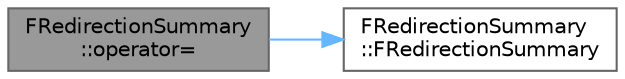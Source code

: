 digraph "FRedirectionSummary::operator="
{
 // INTERACTIVE_SVG=YES
 // LATEX_PDF_SIZE
  bgcolor="transparent";
  edge [fontname=Helvetica,fontsize=10,labelfontname=Helvetica,labelfontsize=10];
  node [fontname=Helvetica,fontsize=10,shape=box,height=0.2,width=0.4];
  rankdir="LR";
  Node1 [id="Node000001",label="FRedirectionSummary\l::operator=",height=0.2,width=0.4,color="gray40", fillcolor="grey60", style="filled", fontcolor="black",tooltip=" "];
  Node1 -> Node2 [id="edge1_Node000001_Node000002",color="steelblue1",style="solid",tooltip=" "];
  Node2 [id="Node000002",label="FRedirectionSummary\l::FRedirectionSummary",height=0.2,width=0.4,color="grey40", fillcolor="white", style="filled",URL="$d4/d06/classFRedirectionSummary.html#ab9986499de73772d07a5b520d9584ac3",tooltip=" "];
}
